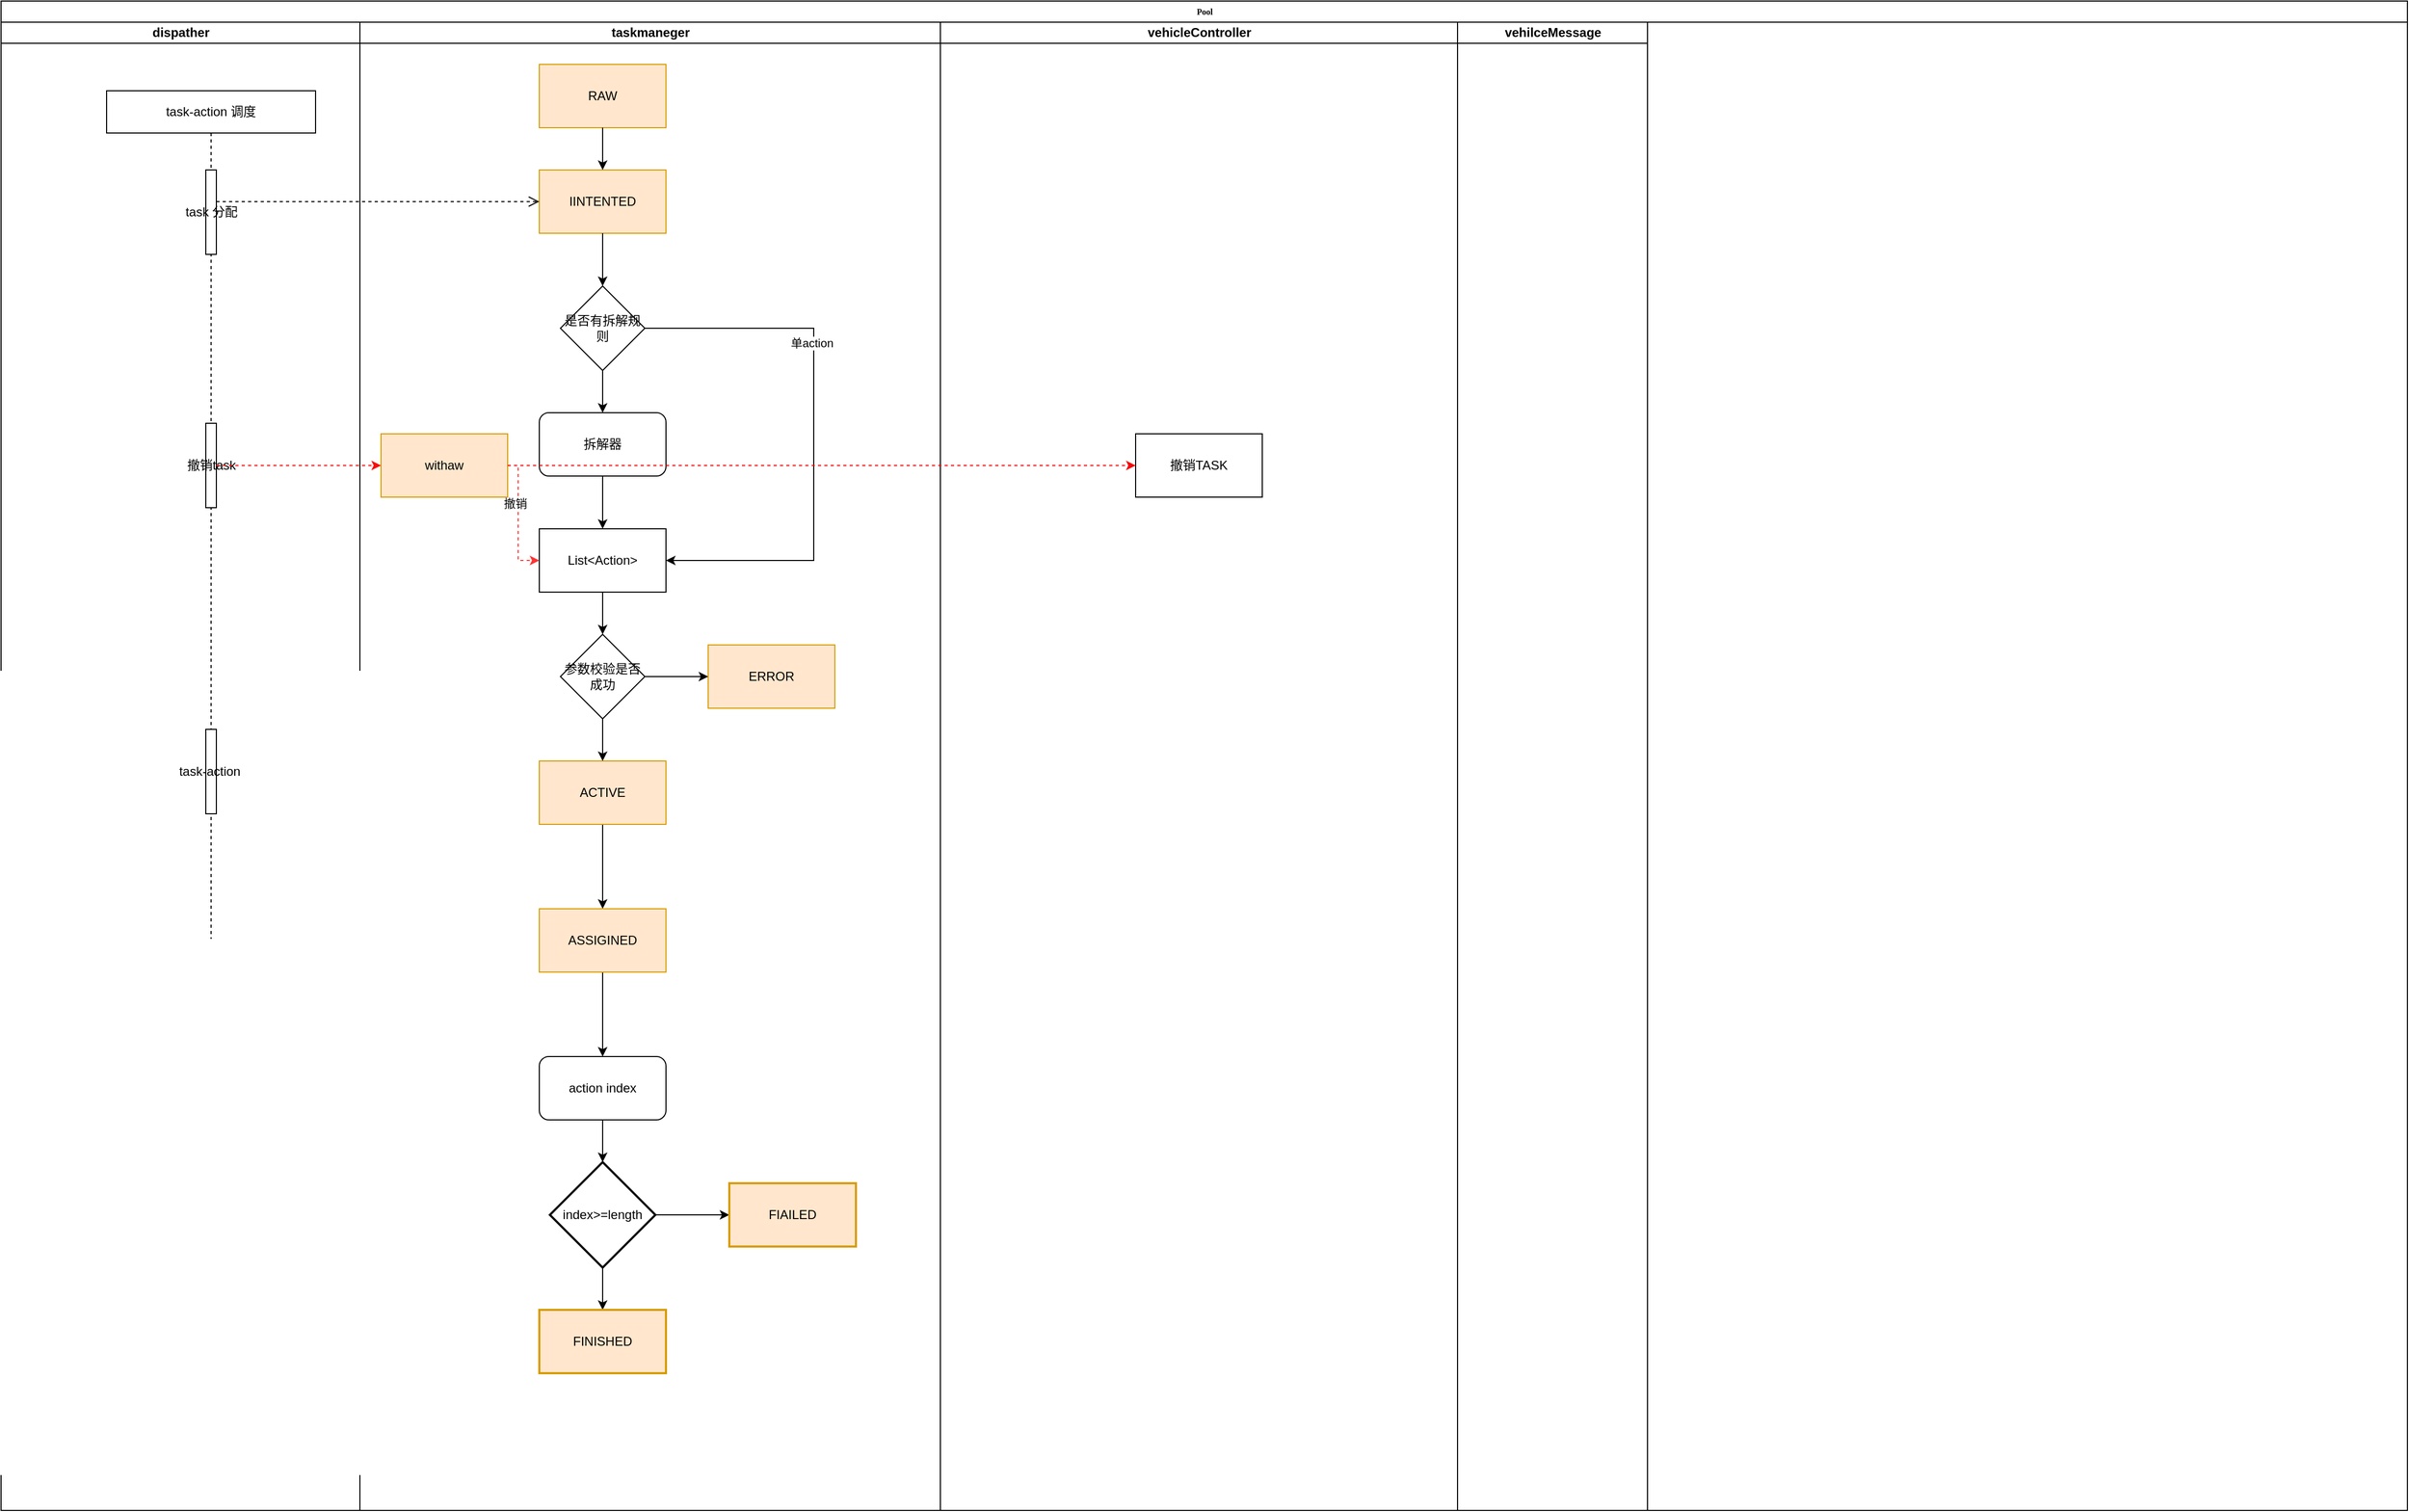 <mxfile version="21.3.0" type="github">
  <diagram name="Page-1" id="74e2e168-ea6b-b213-b513-2b3c1d86103e">
    <mxGraphModel dx="2083" dy="1159" grid="1" gridSize="10" guides="1" tooltips="1" connect="1" arrows="1" fold="1" page="1" pageScale="1" pageWidth="1100" pageHeight="850" background="none" math="0" shadow="0">
      <root>
        <mxCell id="0" />
        <mxCell id="1" parent="0" />
        <mxCell id="77e6c97f196da883-1" value="Pool" style="swimlane;html=1;childLayout=stackLayout;startSize=20;rounded=0;shadow=0;labelBackgroundColor=none;strokeWidth=1;fontFamily=Verdana;fontSize=8;align=center;" parent="1" vertex="1">
          <mxGeometry x="70" y="40" width="2280" height="1430" as="geometry" />
        </mxCell>
        <mxCell id="77e6c97f196da883-2" value="dispather" style="swimlane;html=1;startSize=20;" parent="77e6c97f196da883-1" vertex="1">
          <mxGeometry y="20" width="340" height="1410" as="geometry" />
        </mxCell>
        <mxCell id="TZnVQ1YvP92Jc1uxTdFt-39" value="task-action 调度" style="shape=umlLifeline;perimeter=lifelinePerimeter;whiteSpace=wrap;html=1;container=1;dropTarget=0;collapsible=0;recursiveResize=0;outlineConnect=0;portConstraint=eastwest;newEdgeStyle={&quot;edgeStyle&quot;:&quot;elbowEdgeStyle&quot;,&quot;elbow&quot;:&quot;vertical&quot;,&quot;curved&quot;:0,&quot;rounded&quot;:0};" vertex="1" parent="77e6c97f196da883-2">
          <mxGeometry x="100" y="65" width="198" height="1005" as="geometry" />
        </mxCell>
        <mxCell id="TZnVQ1YvP92Jc1uxTdFt-40" value="task 分配" style="html=1;points=[];perimeter=orthogonalPerimeter;outlineConnect=0;targetShapes=umlLifeline;portConstraint=eastwest;newEdgeStyle={&quot;edgeStyle&quot;:&quot;elbowEdgeStyle&quot;,&quot;elbow&quot;:&quot;vertical&quot;,&quot;curved&quot;:0,&quot;rounded&quot;:0};" vertex="1" parent="TZnVQ1YvP92Jc1uxTdFt-39">
          <mxGeometry x="94" y="75" width="10" height="80" as="geometry" />
        </mxCell>
        <mxCell id="TZnVQ1YvP92Jc1uxTdFt-43" value="task-action&amp;nbsp;" style="html=1;points=[];perimeter=orthogonalPerimeter;outlineConnect=0;targetShapes=umlLifeline;portConstraint=eastwest;newEdgeStyle={&quot;edgeStyle&quot;:&quot;elbowEdgeStyle&quot;,&quot;elbow&quot;:&quot;vertical&quot;,&quot;curved&quot;:0,&quot;rounded&quot;:0};" vertex="1" parent="TZnVQ1YvP92Jc1uxTdFt-39">
          <mxGeometry x="94" y="605" width="10" height="80" as="geometry" />
        </mxCell>
        <mxCell id="TZnVQ1YvP92Jc1uxTdFt-44" value="撤销task" style="html=1;points=[];perimeter=orthogonalPerimeter;outlineConnect=0;targetShapes=umlLifeline;portConstraint=eastwest;newEdgeStyle={&quot;edgeStyle&quot;:&quot;elbowEdgeStyle&quot;,&quot;elbow&quot;:&quot;vertical&quot;,&quot;curved&quot;:0,&quot;rounded&quot;:0};" vertex="1" parent="TZnVQ1YvP92Jc1uxTdFt-39">
          <mxGeometry x="94" y="315" width="10" height="80" as="geometry" />
        </mxCell>
        <mxCell id="77e6c97f196da883-3" value="taskmaneger" style="swimlane;html=1;startSize=20;" parent="77e6c97f196da883-1" vertex="1">
          <mxGeometry x="340" y="20" width="550" height="1410" as="geometry" />
        </mxCell>
        <mxCell id="TZnVQ1YvP92Jc1uxTdFt-1" value="RAW" style="whiteSpace=wrap;html=1;fillColor=#ffe6cc;strokeColor=#d79b00;" vertex="1" parent="77e6c97f196da883-3">
          <mxGeometry x="170" y="40" width="120" height="60" as="geometry" />
        </mxCell>
        <mxCell id="TZnVQ1YvP92Jc1uxTdFt-2" value="IINTENTED" style="whiteSpace=wrap;html=1;fillColor=#ffe6cc;strokeColor=#d79b00;" vertex="1" parent="77e6c97f196da883-3">
          <mxGeometry x="170" y="140" width="120" height="60" as="geometry" />
        </mxCell>
        <mxCell id="TZnVQ1YvP92Jc1uxTdFt-3" value="" style="edgeStyle=orthogonalEdgeStyle;rounded=0;orthogonalLoop=1;jettySize=auto;html=1;" edge="1" parent="77e6c97f196da883-3" source="TZnVQ1YvP92Jc1uxTdFt-1" target="TZnVQ1YvP92Jc1uxTdFt-2">
          <mxGeometry relative="1" as="geometry" />
        </mxCell>
        <mxCell id="TZnVQ1YvP92Jc1uxTdFt-46" value="" style="edgeStyle=orthogonalEdgeStyle;rounded=0;orthogonalLoop=1;jettySize=auto;html=1;" edge="1" parent="77e6c97f196da883-3" source="TZnVQ1YvP92Jc1uxTdFt-4" target="TZnVQ1YvP92Jc1uxTdFt-45">
          <mxGeometry relative="1" as="geometry" />
        </mxCell>
        <mxCell id="TZnVQ1YvP92Jc1uxTdFt-4" value="ACTIVE" style="whiteSpace=wrap;html=1;fillColor=#ffe6cc;strokeColor=#d79b00;" vertex="1" parent="77e6c97f196da883-3">
          <mxGeometry x="170" y="700" width="120" height="60" as="geometry" />
        </mxCell>
        <mxCell id="TZnVQ1YvP92Jc1uxTdFt-6" value="ERROR" style="whiteSpace=wrap;html=1;fillColor=#ffe6cc;strokeColor=#d79b00;" vertex="1" parent="77e6c97f196da883-3">
          <mxGeometry x="330" y="590" width="120" height="60" as="geometry" />
        </mxCell>
        <mxCell id="TZnVQ1YvP92Jc1uxTdFt-10" value="是否有拆解规则" style="rhombus;whiteSpace=wrap;html=1;" vertex="1" parent="77e6c97f196da883-3">
          <mxGeometry x="190" y="250" width="80" height="80" as="geometry" />
        </mxCell>
        <mxCell id="TZnVQ1YvP92Jc1uxTdFt-15" value="" style="edgeStyle=orthogonalEdgeStyle;rounded=0;orthogonalLoop=1;jettySize=auto;html=1;" edge="1" parent="77e6c97f196da883-3" source="TZnVQ1YvP92Jc1uxTdFt-2" target="TZnVQ1YvP92Jc1uxTdFt-10">
          <mxGeometry relative="1" as="geometry" />
        </mxCell>
        <mxCell id="TZnVQ1YvP92Jc1uxTdFt-16" value="拆解器" style="whiteSpace=wrap;html=1;rounded=1;" vertex="1" parent="77e6c97f196da883-3">
          <mxGeometry x="170" y="370" width="120" height="60" as="geometry" />
        </mxCell>
        <mxCell id="TZnVQ1YvP92Jc1uxTdFt-17" value="" style="edgeStyle=orthogonalEdgeStyle;rounded=0;orthogonalLoop=1;jettySize=auto;html=1;" edge="1" parent="77e6c97f196da883-3" source="TZnVQ1YvP92Jc1uxTdFt-10" target="TZnVQ1YvP92Jc1uxTdFt-16">
          <mxGeometry relative="1" as="geometry" />
        </mxCell>
        <mxCell id="TZnVQ1YvP92Jc1uxTdFt-21" value="List&amp;lt;Action&amp;gt;" style="whiteSpace=wrap;html=1;" vertex="1" parent="77e6c97f196da883-3">
          <mxGeometry x="170" y="480" width="120" height="60" as="geometry" />
        </mxCell>
        <mxCell id="TZnVQ1YvP92Jc1uxTdFt-22" value="" style="edgeStyle=orthogonalEdgeStyle;rounded=0;orthogonalLoop=1;jettySize=auto;html=1;" edge="1" parent="77e6c97f196da883-3" source="TZnVQ1YvP92Jc1uxTdFt-10" target="TZnVQ1YvP92Jc1uxTdFt-21">
          <mxGeometry relative="1" as="geometry">
            <Array as="points">
              <mxPoint x="430" y="290" />
              <mxPoint x="430" y="510" />
            </Array>
          </mxGeometry>
        </mxCell>
        <mxCell id="TZnVQ1YvP92Jc1uxTdFt-23" value="单action" style="edgeLabel;html=1;align=center;verticalAlign=middle;resizable=0;points=[];" vertex="1" connectable="0" parent="TZnVQ1YvP92Jc1uxTdFt-22">
          <mxGeometry x="-0.333" y="-2" relative="1" as="geometry">
            <mxPoint as="offset" />
          </mxGeometry>
        </mxCell>
        <mxCell id="TZnVQ1YvP92Jc1uxTdFt-29" value="" style="edgeStyle=orthogonalEdgeStyle;rounded=0;orthogonalLoop=1;jettySize=auto;html=1;" edge="1" parent="77e6c97f196da883-3" source="TZnVQ1YvP92Jc1uxTdFt-16" target="TZnVQ1YvP92Jc1uxTdFt-21">
          <mxGeometry relative="1" as="geometry" />
        </mxCell>
        <mxCell id="TZnVQ1YvP92Jc1uxTdFt-28" style="edgeStyle=orthogonalEdgeStyle;rounded=0;orthogonalLoop=1;jettySize=auto;html=1;exitX=0.5;exitY=1;exitDx=0;exitDy=0;" edge="1" parent="77e6c97f196da883-3" source="TZnVQ1YvP92Jc1uxTdFt-21" target="TZnVQ1YvP92Jc1uxTdFt-21">
          <mxGeometry relative="1" as="geometry" />
        </mxCell>
        <mxCell id="TZnVQ1YvP92Jc1uxTdFt-34" value="" style="edgeStyle=orthogonalEdgeStyle;rounded=0;orthogonalLoop=1;jettySize=auto;html=1;" edge="1" parent="77e6c97f196da883-3" source="TZnVQ1YvP92Jc1uxTdFt-32" target="TZnVQ1YvP92Jc1uxTdFt-4">
          <mxGeometry relative="1" as="geometry" />
        </mxCell>
        <mxCell id="TZnVQ1YvP92Jc1uxTdFt-35" value="" style="edgeStyle=orthogonalEdgeStyle;rounded=0;orthogonalLoop=1;jettySize=auto;html=1;" edge="1" parent="77e6c97f196da883-3" source="TZnVQ1YvP92Jc1uxTdFt-32" target="TZnVQ1YvP92Jc1uxTdFt-6">
          <mxGeometry relative="1" as="geometry" />
        </mxCell>
        <mxCell id="TZnVQ1YvP92Jc1uxTdFt-32" value="参数校验是否成功" style="rhombus;whiteSpace=wrap;html=1;" vertex="1" parent="77e6c97f196da883-3">
          <mxGeometry x="190" y="580" width="80" height="80" as="geometry" />
        </mxCell>
        <mxCell id="TZnVQ1YvP92Jc1uxTdFt-33" value="" style="edgeStyle=orthogonalEdgeStyle;rounded=0;orthogonalLoop=1;jettySize=auto;html=1;" edge="1" parent="77e6c97f196da883-3" source="TZnVQ1YvP92Jc1uxTdFt-21" target="TZnVQ1YvP92Jc1uxTdFt-32">
          <mxGeometry relative="1" as="geometry" />
        </mxCell>
        <mxCell id="TZnVQ1YvP92Jc1uxTdFt-48" value="" style="edgeStyle=orthogonalEdgeStyle;rounded=0;orthogonalLoop=1;jettySize=auto;html=1;" edge="1" parent="77e6c97f196da883-3" source="TZnVQ1YvP92Jc1uxTdFt-45" target="TZnVQ1YvP92Jc1uxTdFt-47">
          <mxGeometry relative="1" as="geometry" />
        </mxCell>
        <mxCell id="TZnVQ1YvP92Jc1uxTdFt-45" value="ASSIGINED" style="whiteSpace=wrap;html=1;fillColor=#ffe6cc;strokeColor=#d79b00;" vertex="1" parent="77e6c97f196da883-3">
          <mxGeometry x="170" y="840" width="120" height="60" as="geometry" />
        </mxCell>
        <mxCell id="TZnVQ1YvP92Jc1uxTdFt-52" value="" style="edgeStyle=orthogonalEdgeStyle;rounded=0;orthogonalLoop=1;jettySize=auto;html=1;" edge="1" parent="77e6c97f196da883-3" source="TZnVQ1YvP92Jc1uxTdFt-47" target="TZnVQ1YvP92Jc1uxTdFt-51">
          <mxGeometry relative="1" as="geometry" />
        </mxCell>
        <mxCell id="TZnVQ1YvP92Jc1uxTdFt-47" value="action index" style="rounded=1;whiteSpace=wrap;html=1;" vertex="1" parent="77e6c97f196da883-3">
          <mxGeometry x="170" y="980" width="120" height="60" as="geometry" />
        </mxCell>
        <mxCell id="TZnVQ1YvP92Jc1uxTdFt-54" value="" style="edgeStyle=orthogonalEdgeStyle;rounded=0;orthogonalLoop=1;jettySize=auto;html=1;" edge="1" parent="77e6c97f196da883-3" source="TZnVQ1YvP92Jc1uxTdFt-51" target="TZnVQ1YvP92Jc1uxTdFt-53">
          <mxGeometry relative="1" as="geometry" />
        </mxCell>
        <mxCell id="TZnVQ1YvP92Jc1uxTdFt-56" value="" style="edgeStyle=orthogonalEdgeStyle;rounded=0;orthogonalLoop=1;jettySize=auto;html=1;" edge="1" parent="77e6c97f196da883-3" source="TZnVQ1YvP92Jc1uxTdFt-51" target="TZnVQ1YvP92Jc1uxTdFt-55">
          <mxGeometry relative="1" as="geometry" />
        </mxCell>
        <mxCell id="TZnVQ1YvP92Jc1uxTdFt-51" value="index&amp;gt;=length" style="strokeWidth=2;html=1;shape=mxgraph.flowchart.decision;whiteSpace=wrap;" vertex="1" parent="77e6c97f196da883-3">
          <mxGeometry x="180" y="1080" width="100" height="100" as="geometry" />
        </mxCell>
        <mxCell id="TZnVQ1YvP92Jc1uxTdFt-53" value="FINISHED" style="whiteSpace=wrap;html=1;strokeWidth=2;fillColor=#ffe6cc;strokeColor=#d79b00;" vertex="1" parent="77e6c97f196da883-3">
          <mxGeometry x="170" y="1220" width="120" height="60" as="geometry" />
        </mxCell>
        <mxCell id="TZnVQ1YvP92Jc1uxTdFt-55" value="FIAILED" style="whiteSpace=wrap;html=1;strokeWidth=2;fillColor=#ffe6cc;strokeColor=#d79b00;" vertex="1" parent="77e6c97f196da883-3">
          <mxGeometry x="350" y="1100" width="120" height="60" as="geometry" />
        </mxCell>
        <mxCell id="TZnVQ1YvP92Jc1uxTdFt-61" style="edgeStyle=orthogonalEdgeStyle;rounded=0;orthogonalLoop=1;jettySize=auto;html=1;entryX=0;entryY=0.5;entryDx=0;entryDy=0;strokeColor=#FF3333;dashed=1;" edge="1" parent="77e6c97f196da883-3" source="TZnVQ1YvP92Jc1uxTdFt-57" target="TZnVQ1YvP92Jc1uxTdFt-21">
          <mxGeometry relative="1" as="geometry">
            <Array as="points">
              <mxPoint x="150" y="420" />
              <mxPoint x="150" y="510" />
            </Array>
          </mxGeometry>
        </mxCell>
        <mxCell id="TZnVQ1YvP92Jc1uxTdFt-62" value="撤销" style="edgeLabel;html=1;align=center;verticalAlign=middle;resizable=0;points=[];" vertex="1" connectable="0" parent="TZnVQ1YvP92Jc1uxTdFt-61">
          <mxGeometry x="-0.239" y="-3" relative="1" as="geometry">
            <mxPoint as="offset" />
          </mxGeometry>
        </mxCell>
        <mxCell id="TZnVQ1YvP92Jc1uxTdFt-57" value="withaw" style="whiteSpace=wrap;html=1;fillColor=#ffe6cc;strokeColor=#d79b00;" vertex="1" parent="77e6c97f196da883-3">
          <mxGeometry x="20" y="390" width="120" height="60" as="geometry" />
        </mxCell>
        <mxCell id="77e6c97f196da883-4" value="vehicleController" style="swimlane;html=1;startSize=20;" parent="77e6c97f196da883-1" vertex="1">
          <mxGeometry x="890" y="20" width="490" height="1410" as="geometry" />
        </mxCell>
        <mxCell id="TZnVQ1YvP92Jc1uxTdFt-63" value="撤销TASK" style="whiteSpace=wrap;html=1;" vertex="1" parent="77e6c97f196da883-4">
          <mxGeometry x="185" y="390" width="120" height="60" as="geometry" />
        </mxCell>
        <mxCell id="77e6c97f196da883-5" value="vehilceMessage" style="swimlane;html=1;startSize=20;" parent="77e6c97f196da883-1" vertex="1">
          <mxGeometry x="1380" y="20" width="180" height="1410" as="geometry">
            <mxRectangle x="660" y="20" width="40" height="730" as="alternateBounds" />
          </mxGeometry>
        </mxCell>
        <mxCell id="TZnVQ1YvP92Jc1uxTdFt-42" value="" style="html=1;verticalAlign=bottom;endArrow=open;dashed=1;endSize=8;edgeStyle=elbowEdgeStyle;elbow=vertical;curved=0;rounded=0;" edge="1" source="TZnVQ1YvP92Jc1uxTdFt-40" parent="77e6c97f196da883-1" target="TZnVQ1YvP92Jc1uxTdFt-2">
          <mxGeometry x="0.051" y="5" relative="1" as="geometry">
            <mxPoint x="223" y="235" as="targetPoint" />
            <mxPoint as="offset" />
          </mxGeometry>
        </mxCell>
        <mxCell id="TZnVQ1YvP92Jc1uxTdFt-58" value="" style="edgeStyle=elbowEdgeStyle;rounded=0;orthogonalLoop=1;jettySize=auto;html=1;elbow=vertical;curved=0;dashed=1;strokeColor=#f80d0d;" edge="1" parent="77e6c97f196da883-1" source="TZnVQ1YvP92Jc1uxTdFt-44" target="TZnVQ1YvP92Jc1uxTdFt-57">
          <mxGeometry relative="1" as="geometry" />
        </mxCell>
        <mxCell id="TZnVQ1YvP92Jc1uxTdFt-64" value="" style="edgeStyle=orthogonalEdgeStyle;rounded=0;orthogonalLoop=1;jettySize=auto;html=1;strokeColor=#f70808;dashed=1;" edge="1" parent="77e6c97f196da883-1" source="TZnVQ1YvP92Jc1uxTdFt-57" target="TZnVQ1YvP92Jc1uxTdFt-63">
          <mxGeometry relative="1" as="geometry" />
        </mxCell>
      </root>
    </mxGraphModel>
  </diagram>
</mxfile>
